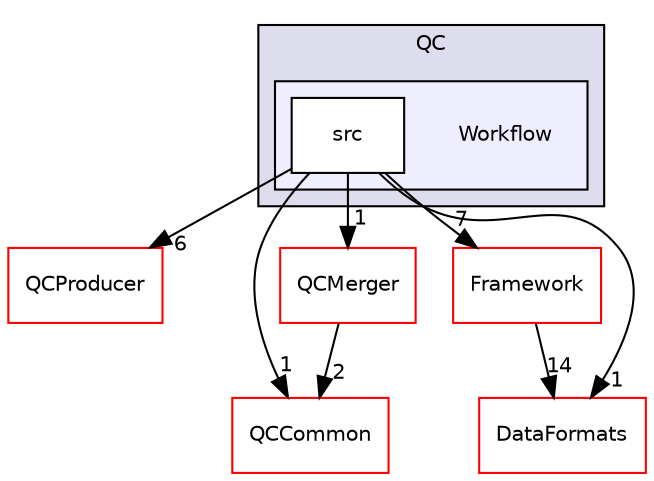 digraph "/home/travis/build/AliceO2Group/AliceO2/Utilities/QC/Workflow" {
  bgcolor=transparent;
  compound=true
  node [ fontsize="10", fontname="Helvetica"];
  edge [ labelfontsize="10", labelfontname="Helvetica"];
  subgraph clusterdir_47a906a1cbf8a6449f7ddaf217b22a51 {
    graph [ bgcolor="#ddddee", pencolor="black", label="QC" fontname="Helvetica", fontsize="10", URL="dir_47a906a1cbf8a6449f7ddaf217b22a51.html"]
  subgraph clusterdir_45d378d1db9f2a6c19d0ae38b88bf2f2 {
    graph [ bgcolor="#eeeeff", pencolor="black", label="" URL="dir_45d378d1db9f2a6c19d0ae38b88bf2f2.html"];
    dir_45d378d1db9f2a6c19d0ae38b88bf2f2 [shape=plaintext label="Workflow"];
    dir_904ad8c065c7467fbd1cb2dd7ad72255 [shape=box label="src" color="black" fillcolor="white" style="filled" URL="dir_904ad8c065c7467fbd1cb2dd7ad72255.html"];
  }
  }
  dir_27aa4c457c70931ae4284a576d00171f [shape=box label="QCProducer" color="red" URL="dir_27aa4c457c70931ae4284a576d00171f.html"];
  dir_9c2311bfeda3fb38e02fb69ee46566d3 [shape=box label="QCCommon" color="red" URL="dir_9c2311bfeda3fb38e02fb69ee46566d3.html"];
  dir_bcbb2cf9a3d3d83e5515c82071a07177 [shape=box label="Framework" color="red" URL="dir_bcbb2cf9a3d3d83e5515c82071a07177.html"];
  dir_2171f7ec022c5423887b07c69b2f5b48 [shape=box label="DataFormats" color="red" URL="dir_2171f7ec022c5423887b07c69b2f5b48.html"];
  dir_3e4e15287e49cb295431b9ceb891089a [shape=box label="QCMerger" color="red" URL="dir_3e4e15287e49cb295431b9ceb891089a.html"];
  dir_904ad8c065c7467fbd1cb2dd7ad72255->dir_27aa4c457c70931ae4284a576d00171f [headlabel="6", labeldistance=1.5 headhref="dir_000344_000333.html"];
  dir_904ad8c065c7467fbd1cb2dd7ad72255->dir_9c2311bfeda3fb38e02fb69ee46566d3 [headlabel="1", labeldistance=1.5 headhref="dir_000344_000321.html"];
  dir_904ad8c065c7467fbd1cb2dd7ad72255->dir_bcbb2cf9a3d3d83e5515c82071a07177 [headlabel="7", labeldistance=1.5 headhref="dir_000344_000266.html"];
  dir_904ad8c065c7467fbd1cb2dd7ad72255->dir_2171f7ec022c5423887b07c69b2f5b48 [headlabel="1", labeldistance=1.5 headhref="dir_000344_000043.html"];
  dir_904ad8c065c7467fbd1cb2dd7ad72255->dir_3e4e15287e49cb295431b9ceb891089a [headlabel="1", labeldistance=1.5 headhref="dir_000344_000324.html"];
  dir_bcbb2cf9a3d3d83e5515c82071a07177->dir_2171f7ec022c5423887b07c69b2f5b48 [headlabel="14", labeldistance=1.5 headhref="dir_000266_000043.html"];
  dir_3e4e15287e49cb295431b9ceb891089a->dir_9c2311bfeda3fb38e02fb69ee46566d3 [headlabel="2", labeldistance=1.5 headhref="dir_000324_000321.html"];
}
